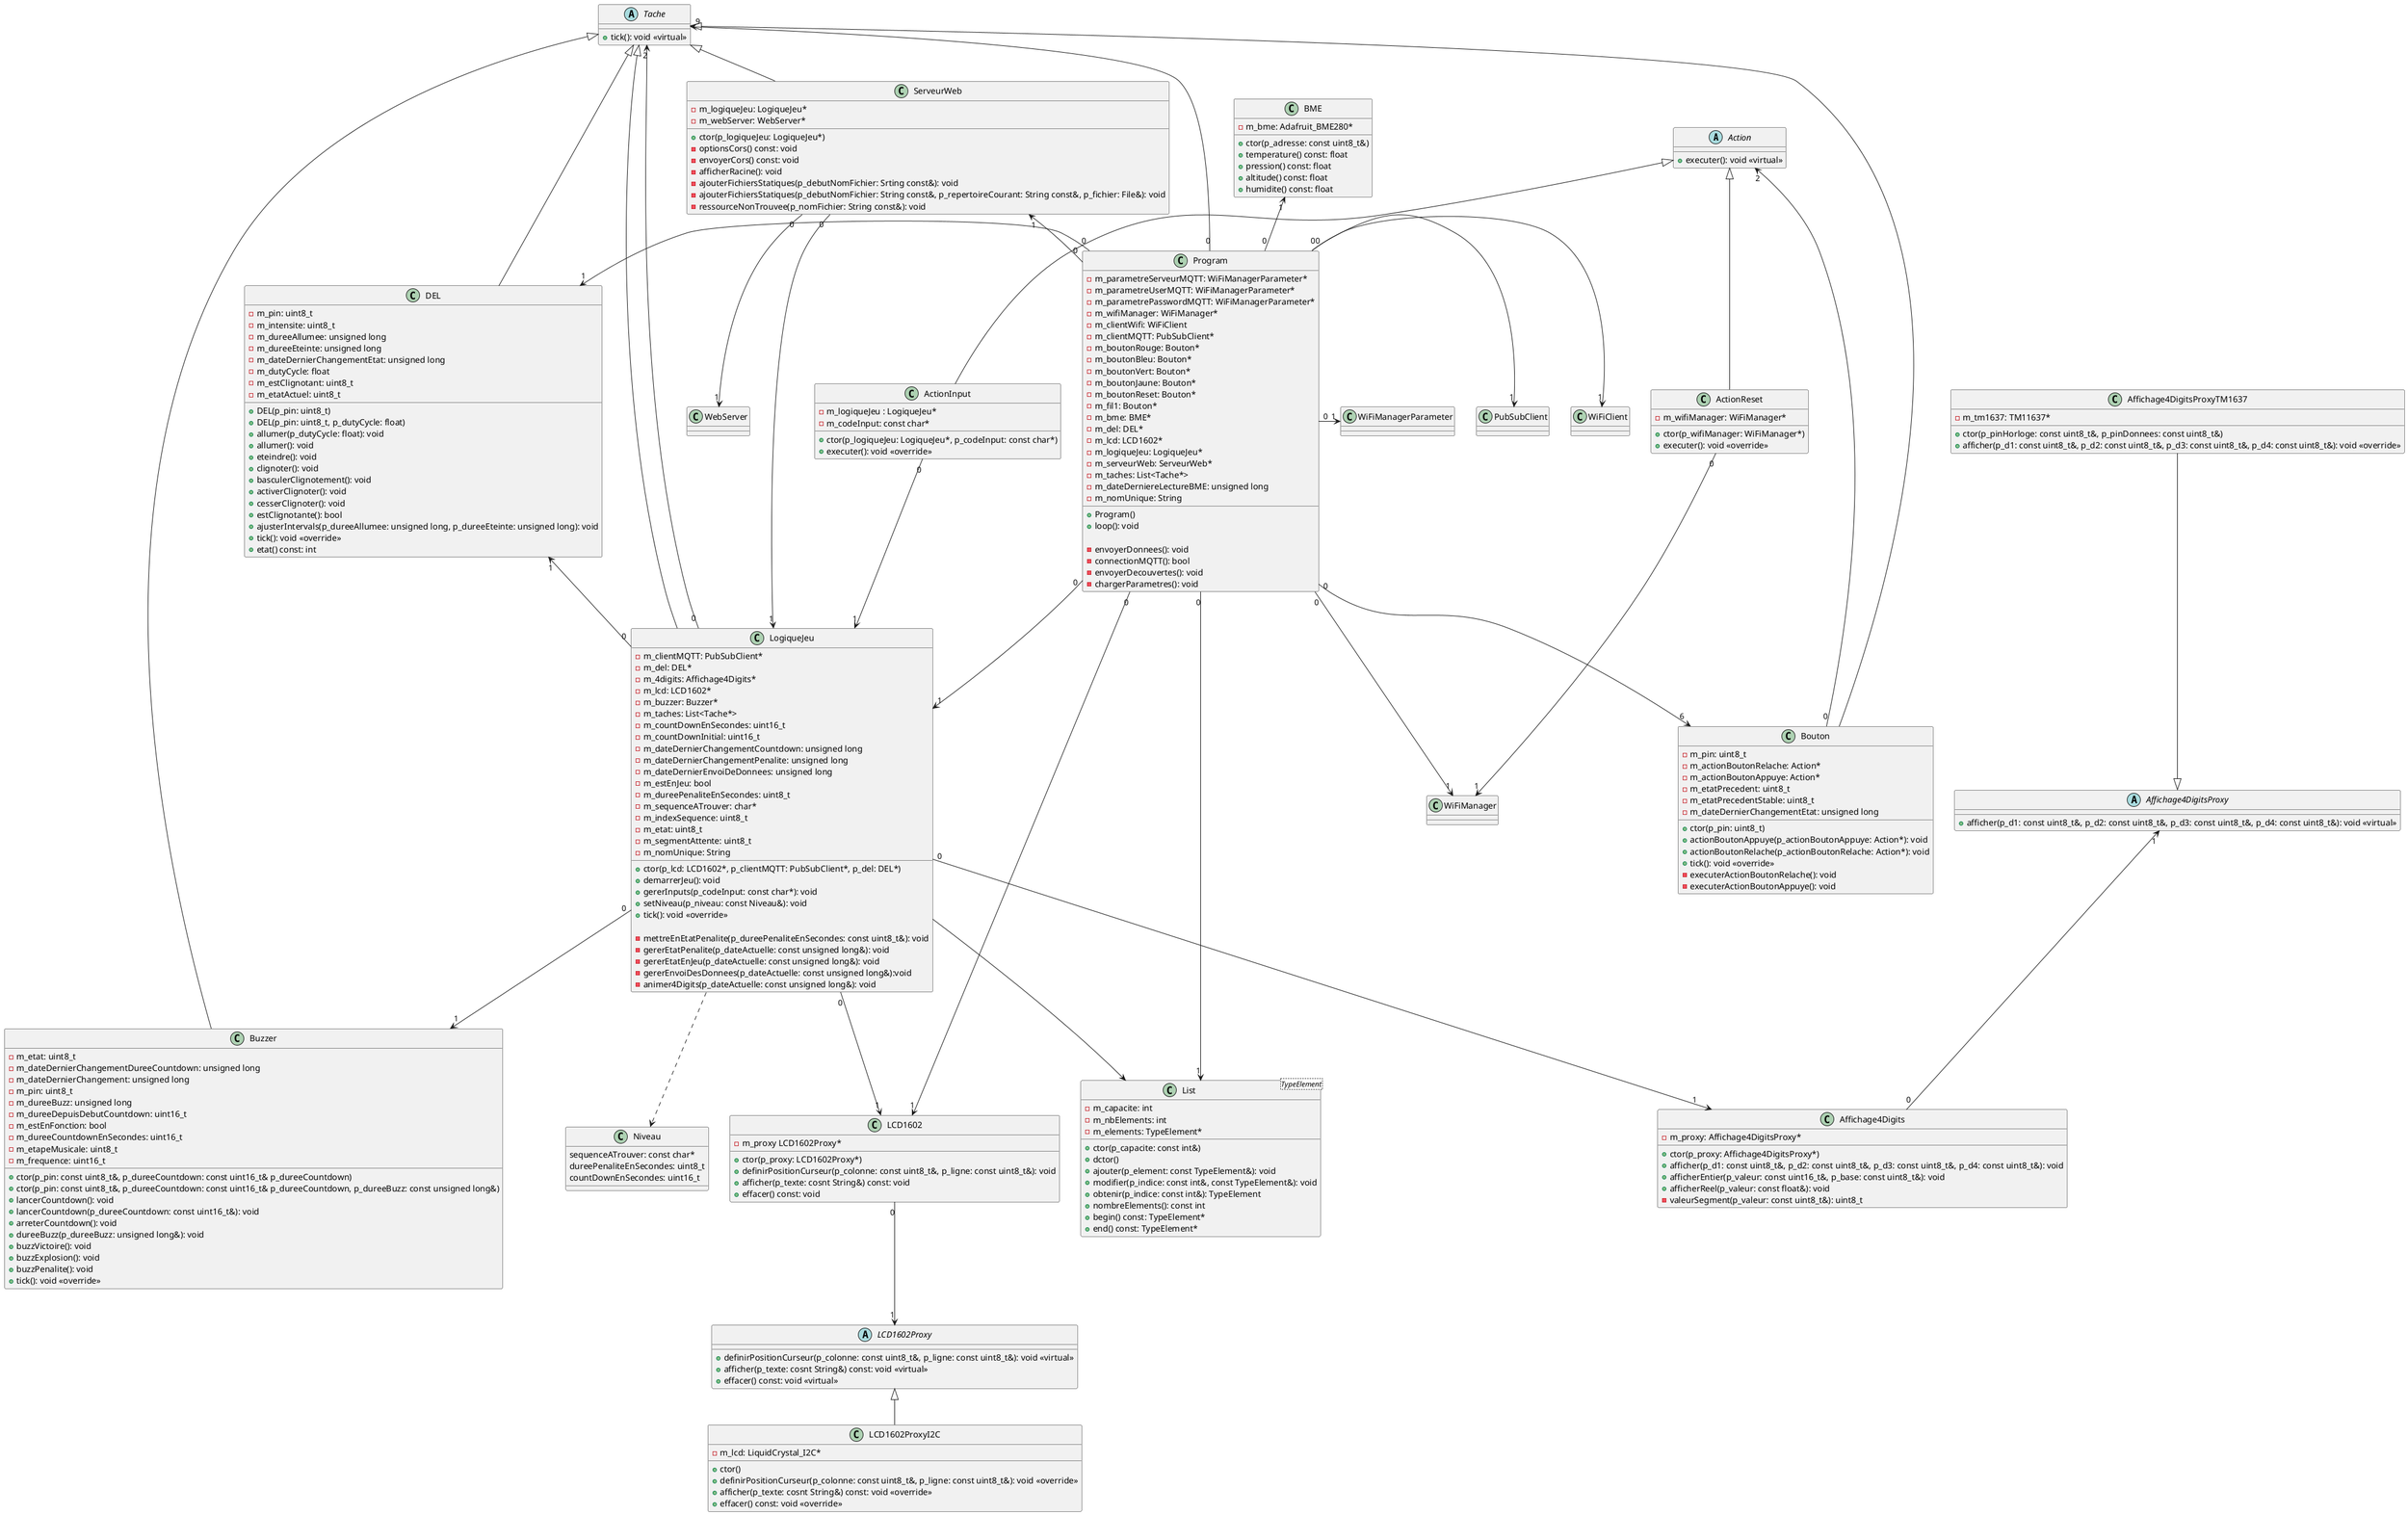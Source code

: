 @startuml MaverickBomber

abstract Action {
    + executer(): void <<virtual>>
}

class ActionInput {
    - m_logiqueJeu : LogiqueJeu*
    - m_codeInput: const char*

    + ctor(p_logiqueJeu: LogiqueJeu*, p_codeInput: const char*)
    + executer(): void <<override>>
}
ActionInput -u-|> Action
ActionInput "0" --> "1" LogiqueJeu

class ActionReset {
    - m_wifiManager: WiFiManager*
    
    + ctor(p_wifiManager: WiFiManager*)
    + executer(): void <<override>>
}
ActionReset -u-|> Action
ActionReset "0" --> "1" WiFiManager

class Affichage4Digits {
    - m_proxy: Affichage4DigitsProxy*
    + ctor(p_proxy: Affichage4DigitsProxy*)
    + afficher(p_d1: const uint8_t&, p_d2: const uint8_t&, p_d3: const uint8_t&, p_d4: const uint8_t&): void
    + afficherEntier(p_valeur: const uint16_t&, p_base: const uint8_t&): void
    + afficherReel(p_valeur: const float&): void
    - valeurSegment(p_valeur: const uint8_t&): uint8_t
}
Affichage4Digits "0" -u-> "1" Affichage4DigitsProxy

abstract Affichage4DigitsProxy {
    + afficher(p_d1: const uint8_t&, p_d2: const uint8_t&, p_d3: const uint8_t&, p_d4: const uint8_t&): void <<virtual>>
}

class Affichage4DigitsProxyTM1637 {
    - m_tm1637: TM11637*
    + ctor(p_pinHorloge: const uint8_t&, p_pinDonnees: const uint8_t&)
    + afficher(p_d1: const uint8_t&, p_d2: const uint8_t&, p_d3: const uint8_t&, p_d4: const uint8_t&): void <<override>>
}
Affichage4DigitsProxyTM1637 --|> Affichage4DigitsProxy

class BME {
    - m_bme: Adafruit_BME280*

    + ctor(p_adresse: const uint8_t&)
    + temperature() const: float
    + pression() const: float
    + altitude() const: float
    + humidite() const: float
}

class Bouton {
    - m_pin: uint8_t
    - m_actionBoutonRelache: Action*
    - m_actionBoutonAppuye: Action*
    - m_etatPrecedent: uint8_t
    - m_etatPrecedentStable: uint8_t
    - m_dateDernierChangementEtat: unsigned long
    + ctor(p_pin: uint8_t)
    + actionBoutonAppuye(p_actionBoutonAppuye: Action*): void
    + actionBoutonRelache(p_actionBoutonRelache: Action*): void
    + tick(): void <<override>>
    - executerActionBoutonRelache(): void
    - executerActionBoutonAppuye(): void
}
Bouton -u-|> Tache
Bouton "0" -u-> "2" Action

class Buzzer {
    - m_etat: uint8_t
    - m_dateDernierChangementDureeCountdown: unsigned long
    - m_dateDernierChangement: unsigned long
    - m_pin: uint8_t
    - m_dureeBuzz: unsigned long
    - m_dureeDepuisDebutCountdown: uint16_t
    - m_estEnFonction: bool
    - m_dureeCountdownEnSecondes: uint16_t
    - m_etapeMusicale: uint8_t
    - m_frequence: uint16_t

    + ctor(p_pin: const uint8_t&, p_dureeCountdown: const uint16_t& p_dureeCountdown)
    + ctor(p_pin: const uint8_t&, p_dureeCountdown: const uint16_t& p_dureeCountdown, p_dureeBuzz: const unsigned long&)
    + lancerCountdown(): void
    + lancerCountdown(p_dureeCountdown: const uint16_t&): void
    + arreterCountdown(): void
    + dureeBuzz(p_dureeBuzz: unsigned long&): void
    + buzzVictoire(): void
    + buzzExplosion(): void
    + buzzPenalite(): void
    + tick(): void <<override>>
}
Buzzer -u-|> Tache

class DEL {
    - m_pin: uint8_t
    - m_intensite: uint8_t
    - m_dureeAllumee: unsigned long
    - m_dureeEteinte: unsigned long
    - m_dateDernierChangementEtat: unsigned long
    - m_dutyCycle: float
    - m_estClignotant: uint8_t
    - m_etatActuel: uint8_t

    + DEL(p_pin: uint8_t)
    + DEL(p_pin: uint8_t, p_dutyCycle: float)
    + allumer(p_dutyCycle: float): void
    + allumer(): void
    + eteindre(): void
    + clignoter(): void
    + basculerClignotement(): void
    + activerClignoter(): void
    + cesserClignoter(): void
    + estClignotante(): bool
    + ajusterIntervals(p_dureeAllumee: unsigned long, p_dureeEteinte: unsigned long): void
    + tick(): void <<override>>
    + etat() const: int
}
DEL -u-|> Tache

class LCD1602 {
    - m_proxy LCD1602Proxy*
    + ctor(p_proxy: LCD1602Proxy*)
    + definirPositionCurseur(p_colonne: const uint8_t&, p_ligne: const uint8_t&): void
    + afficher(p_texte: cosnt String&) const: void
    + effacer() const: void
}
LCD1602 "0" --> "1" LCD1602Proxy

abstract LCD1602Proxy {
    + definirPositionCurseur(p_colonne: const uint8_t&, p_ligne: const uint8_t&): void <<virtual>>
    + afficher(p_texte: cosnt String&) const: void <<virtual>>
    + effacer() const: void <<virtual>>
}

class LCD1602ProxyI2C {
    - m_lcd: LiquidCrystal_I2C*
    + ctor()
    + definirPositionCurseur(p_colonne: const uint8_t&, p_ligne: const uint8_t&): void <<override>>
    + afficher(p_texte: cosnt String&) const: void <<override>>
    + effacer() const: void <<override>>
}
LCD1602ProxyI2C -u-|> LCD1602Proxy

class List<TypeElement> {
    - m_capacite: int
    - m_nbElements: int
    - m_elements: TypeElement*
    + ctor(p_capacite: const int&)
    + dctor()
    + ajouter(p_element: const TypeElement&): void
    + modifier(p_indice: const int&, const TypeElement&): void
    + obtenir(p_indice: const int&): TypeElement
    + nombreElements(): const int
    + begin() const: TypeElement*
    + end() const: TypeElement*
}

class LogiqueJeu {
    - m_clientMQTT: PubSubClient*
    - m_del: DEL*
    - m_4digits: Affichage4Digits*
    - m_lcd: LCD1602*
    - m_buzzer: Buzzer*
    - m_taches: List<Tache*>
    - m_countDownEnSecondes: uint16_t
    - m_countDownInitial: uint16_t
    - m_dateDernierChangementCountdown: unsigned long
    - m_dateDernierChangementPenalite: unsigned long
    - m_dateDernierEnvoiDeDonnees: unsigned long
    - m_estEnJeu: bool
    - m_dureePenaliteEnSecondes: uint8_t
    - m_sequenceATrouver: char*
    - m_indexSequence: uint8_t
    - m_etat: uint8_t
    - m_segmentAttente: uint8_t
    - m_nomUnique: String

    + ctor(p_lcd: LCD1602*, p_clientMQTT: PubSubClient*, p_del: DEL*)
    + demarrerJeu(): void
    + gererInputs(p_codeInput: const char*): void
    + setNiveau(p_niveau: const Niveau&): void
    + tick(): void <<override>>

    - mettreEnEtatPenalite(p_dureePenaliteEnSecondes: const uint8_t&): void
    - gererEtatPenalite(p_dateActuelle: const unsigned long&): void
    - gererEtatEnJeu(p_dateActuelle: const unsigned long&): void
    - gererEnvoiDesDonnees(p_dateActuelle: const unsigned long&):void
    - animer4Digits(p_dateActuelle: const unsigned long&): void
}
LogiqueJeu -u-|> Tache
LogiqueJeu "0" -u-> "1" DEL
LogiqueJeu "0" --> "1" Affichage4Digits
LogiqueJeu "0" --> "1" LCD1602
LogiqueJeu "0" --> "1" Buzzer
LogiqueJeu "0" --> "2" Tache
LogiqueJeu --> List
LogiqueJeu ..> Niveau

class Niveau {
    sequenceATrouver: const char*
    dureePenaliteEnSecondes: uint8_t
    countDownEnSecondes: uint16_t
}

class Program {
    - m_parametreServeurMQTT: WiFiManagerParameter*
    - m_parametreUserMQTT: WiFiManagerParameter*
    - m_parametrePasswordMQTT: WiFiManagerParameter*
    - m_wifiManager: WiFiManager*
    - m_clientWifi: WiFiClient
    - m_clientMQTT: PubSubClient*
    - m_boutonRouge: Bouton*
    - m_boutonBleu: Bouton*
    - m_boutonVert: Bouton*
    - m_boutonJaune: Bouton*
    - m_boutonReset: Bouton*
    - m_fil1: Bouton*
    - m_bme: BME*
    - m_del: DEL*
    - m_lcd: LCD1602*
    - m_logiqueJeu: LogiqueJeu*
    - m_serveurWeb: ServeurWeb*
    - m_taches: List<Tache*>
    - m_dateDerniereLectureBME: unsigned long
    - m_nomUnique: String

    + Program()
    + loop(): void

    - envoyerDonnees(): void
    - connectionMQTT(): bool
    - envoyerDecouvertes(): void
    - chargerParametres(): void
}
Program "0" -r-> "1" WiFiManagerParameter
Program "0" --> "1" WiFiManager
Program "0" -r-> "1" WiFiClient
Program "0" -r-> "1" PubSubClient
Program "0" --> "6" Bouton
Program "0" -u-> "1" BME
Program "0" -l-> "1" DEL
Program "0" --> "1" LCD1602
Program "0" --> "1" LogiqueJeu
Program "0" -u-> "1" ServeurWeb
Program "0" --> "1" List
Program "0" --> "9" Tache

class ServeurWeb {
    - m_logiqueJeu: LogiqueJeu*
    - m_webServer: WebServer*
    + ctor(p_logiqueJeu: LogiqueJeu*)
    - optionsCors() const: void
    - envoyerCors() const: void
    - afficherRacine(): void
    - ajouterFichiersStatiques(p_debutNomFichier: Srting const&): void
    - ajouterFichiersStatiques(p_debutNomFichier: String const&, p_repertoireCourant: String const&, p_fichier: File&): void
    - ressourceNonTrouvee(p_nomFichier: String const&): void
}
ServeurWeb -u-|> Tache
ServeurWeb "0" --> "1" LogiqueJeu
ServeurWeb "0" --> "1" WebServer

abstract Tache { 
    + tick(): void <<virtual>>
}

@enduml